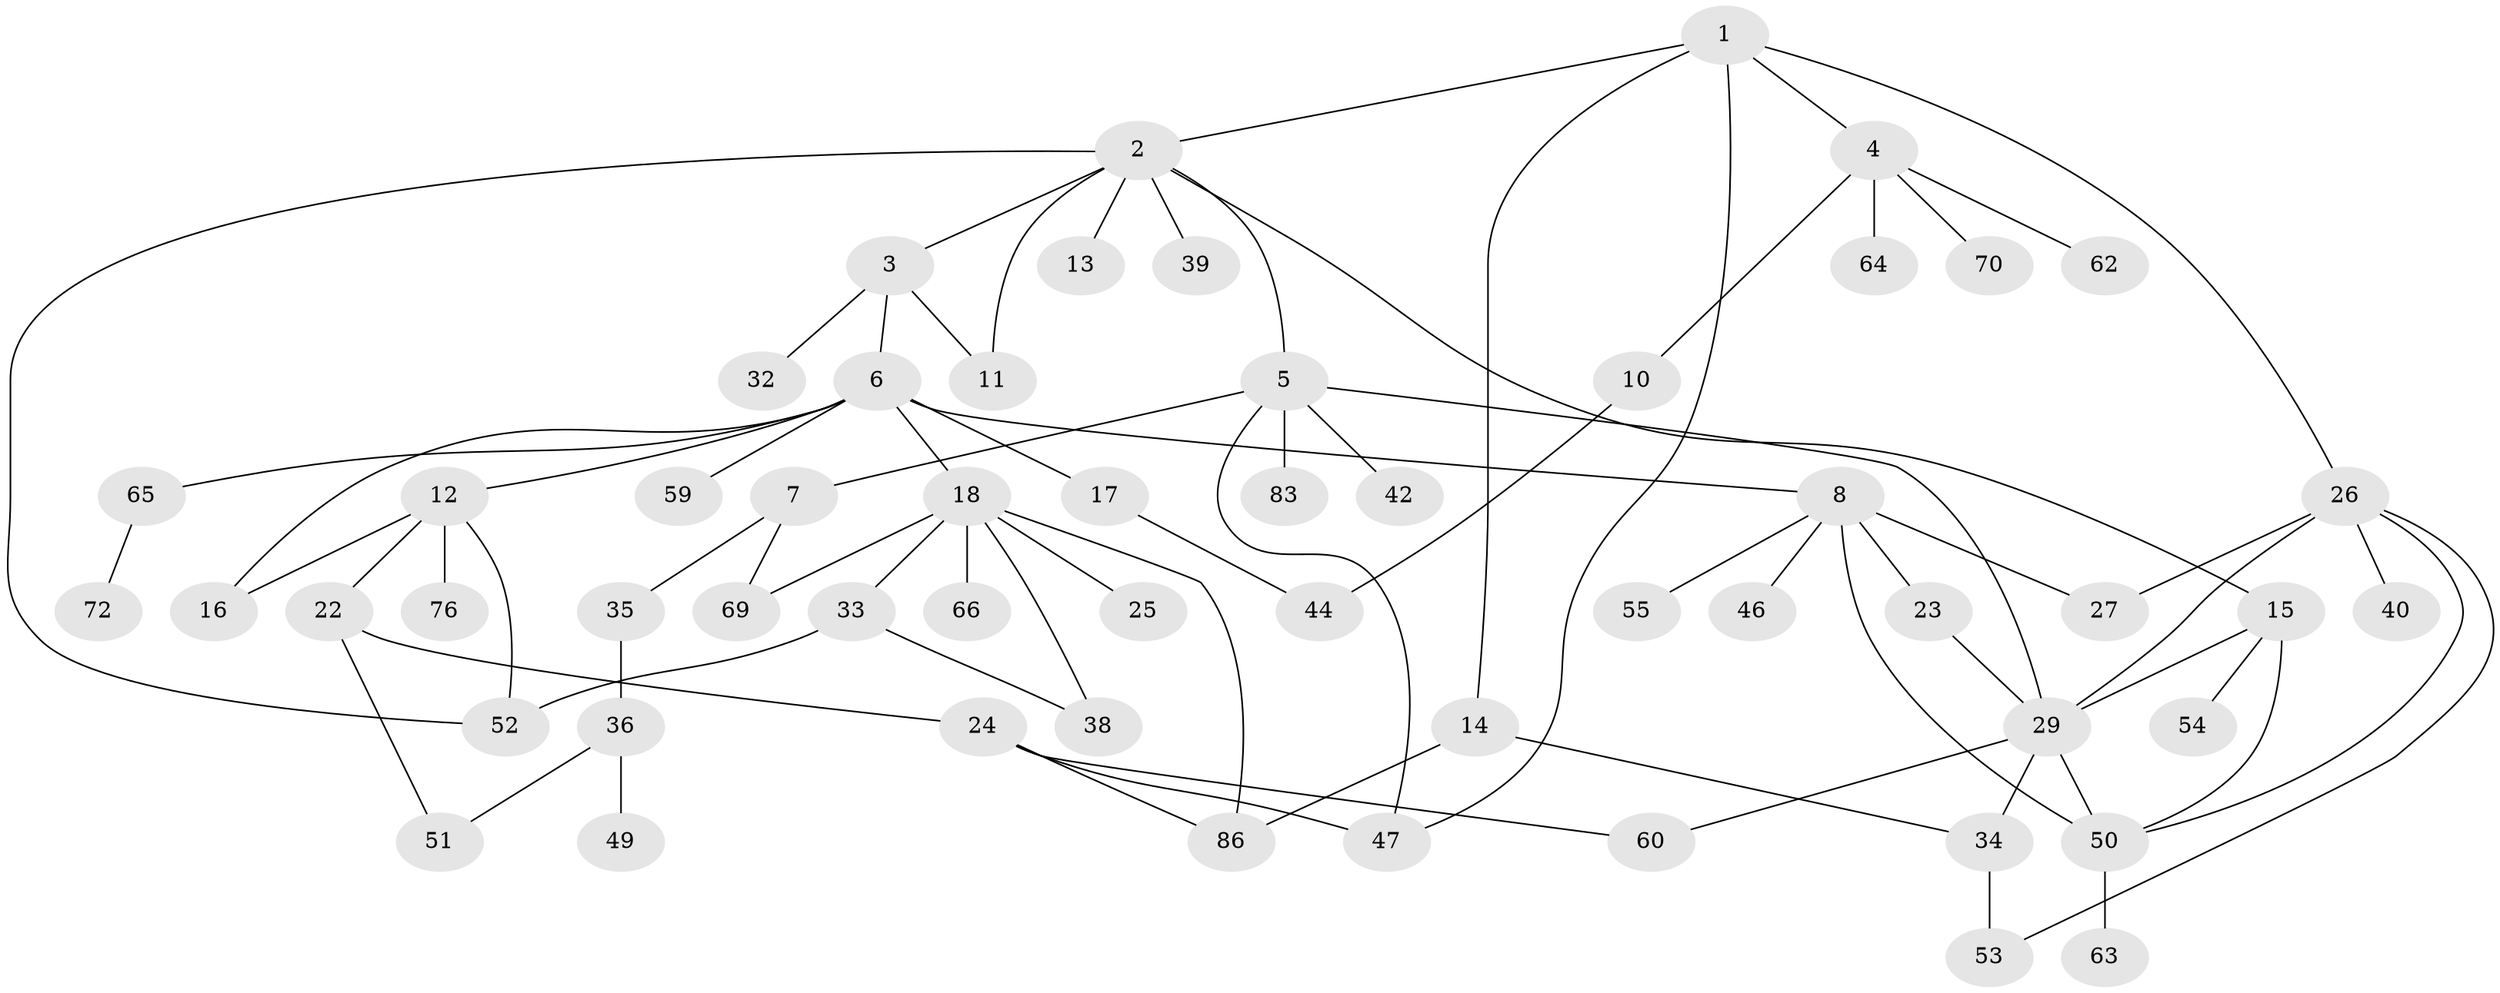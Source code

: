 // original degree distribution, {6: 0.0449438202247191, 8: 0.011235955056179775, 5: 0.0449438202247191, 4: 0.11235955056179775, 3: 0.2247191011235955, 2: 0.24719101123595505, 1: 0.3146067415730337}
// Generated by graph-tools (version 1.1) at 2025/41/03/06/25 10:41:27]
// undirected, 56 vertices, 77 edges
graph export_dot {
graph [start="1"]
  node [color=gray90,style=filled];
  1 [super="+77"];
  2 [super="+87"];
  3 [super="+68"];
  4 [super="+57"];
  5 [super="+20"];
  6 [super="+9"];
  7 [super="+41"];
  8 [super="+37"];
  10 [super="+21"];
  11;
  12 [super="+48"];
  13;
  14;
  15 [super="+31"];
  16 [super="+73"];
  17;
  18 [super="+19"];
  22 [super="+75"];
  23 [super="+58"];
  24 [super="+30"];
  25 [super="+28"];
  26 [super="+45"];
  27 [super="+78"];
  29 [super="+71"];
  32;
  33 [super="+56"];
  34 [super="+80"];
  35 [super="+79"];
  36 [super="+43"];
  38 [super="+67"];
  39;
  40;
  42;
  44 [super="+81"];
  46;
  47 [super="+74"];
  49;
  50 [super="+89"];
  51;
  52 [super="+61"];
  53 [super="+88"];
  54;
  55;
  59;
  60;
  62;
  63 [super="+82"];
  64 [super="+85"];
  65 [super="+84"];
  66;
  69;
  70;
  72;
  76;
  83;
  86;
  1 -- 2;
  1 -- 4;
  1 -- 14;
  1 -- 26;
  1 -- 47;
  2 -- 3;
  2 -- 5;
  2 -- 13;
  2 -- 15;
  2 -- 39;
  2 -- 52;
  2 -- 11;
  3 -- 6;
  3 -- 11;
  3 -- 32;
  4 -- 10;
  4 -- 64;
  4 -- 70;
  4 -- 62;
  5 -- 7;
  5 -- 42;
  5 -- 83;
  5 -- 47;
  5 -- 29;
  6 -- 8;
  6 -- 18;
  6 -- 16;
  6 -- 65;
  6 -- 17;
  6 -- 59;
  6 -- 12;
  7 -- 35;
  7 -- 69;
  8 -- 23;
  8 -- 46;
  8 -- 55;
  8 -- 50;
  8 -- 27 [weight=2];
  10 -- 44;
  12 -- 22;
  12 -- 76;
  12 -- 16;
  12 -- 52;
  14 -- 34;
  14 -- 86;
  15 -- 29;
  15 -- 54;
  15 -- 50;
  17 -- 44;
  18 -- 25;
  18 -- 66;
  18 -- 86;
  18 -- 69;
  18 -- 33;
  18 -- 38;
  22 -- 24;
  22 -- 51;
  23 -- 29;
  24 -- 60;
  24 -- 86;
  24 -- 47;
  26 -- 27;
  26 -- 40;
  26 -- 29;
  26 -- 50;
  26 -- 53;
  29 -- 50 [weight=2];
  29 -- 60;
  29 -- 34;
  33 -- 52;
  33 -- 38;
  34 -- 53;
  35 -- 36;
  36 -- 51;
  36 -- 49;
  50 -- 63;
  65 -- 72;
}
